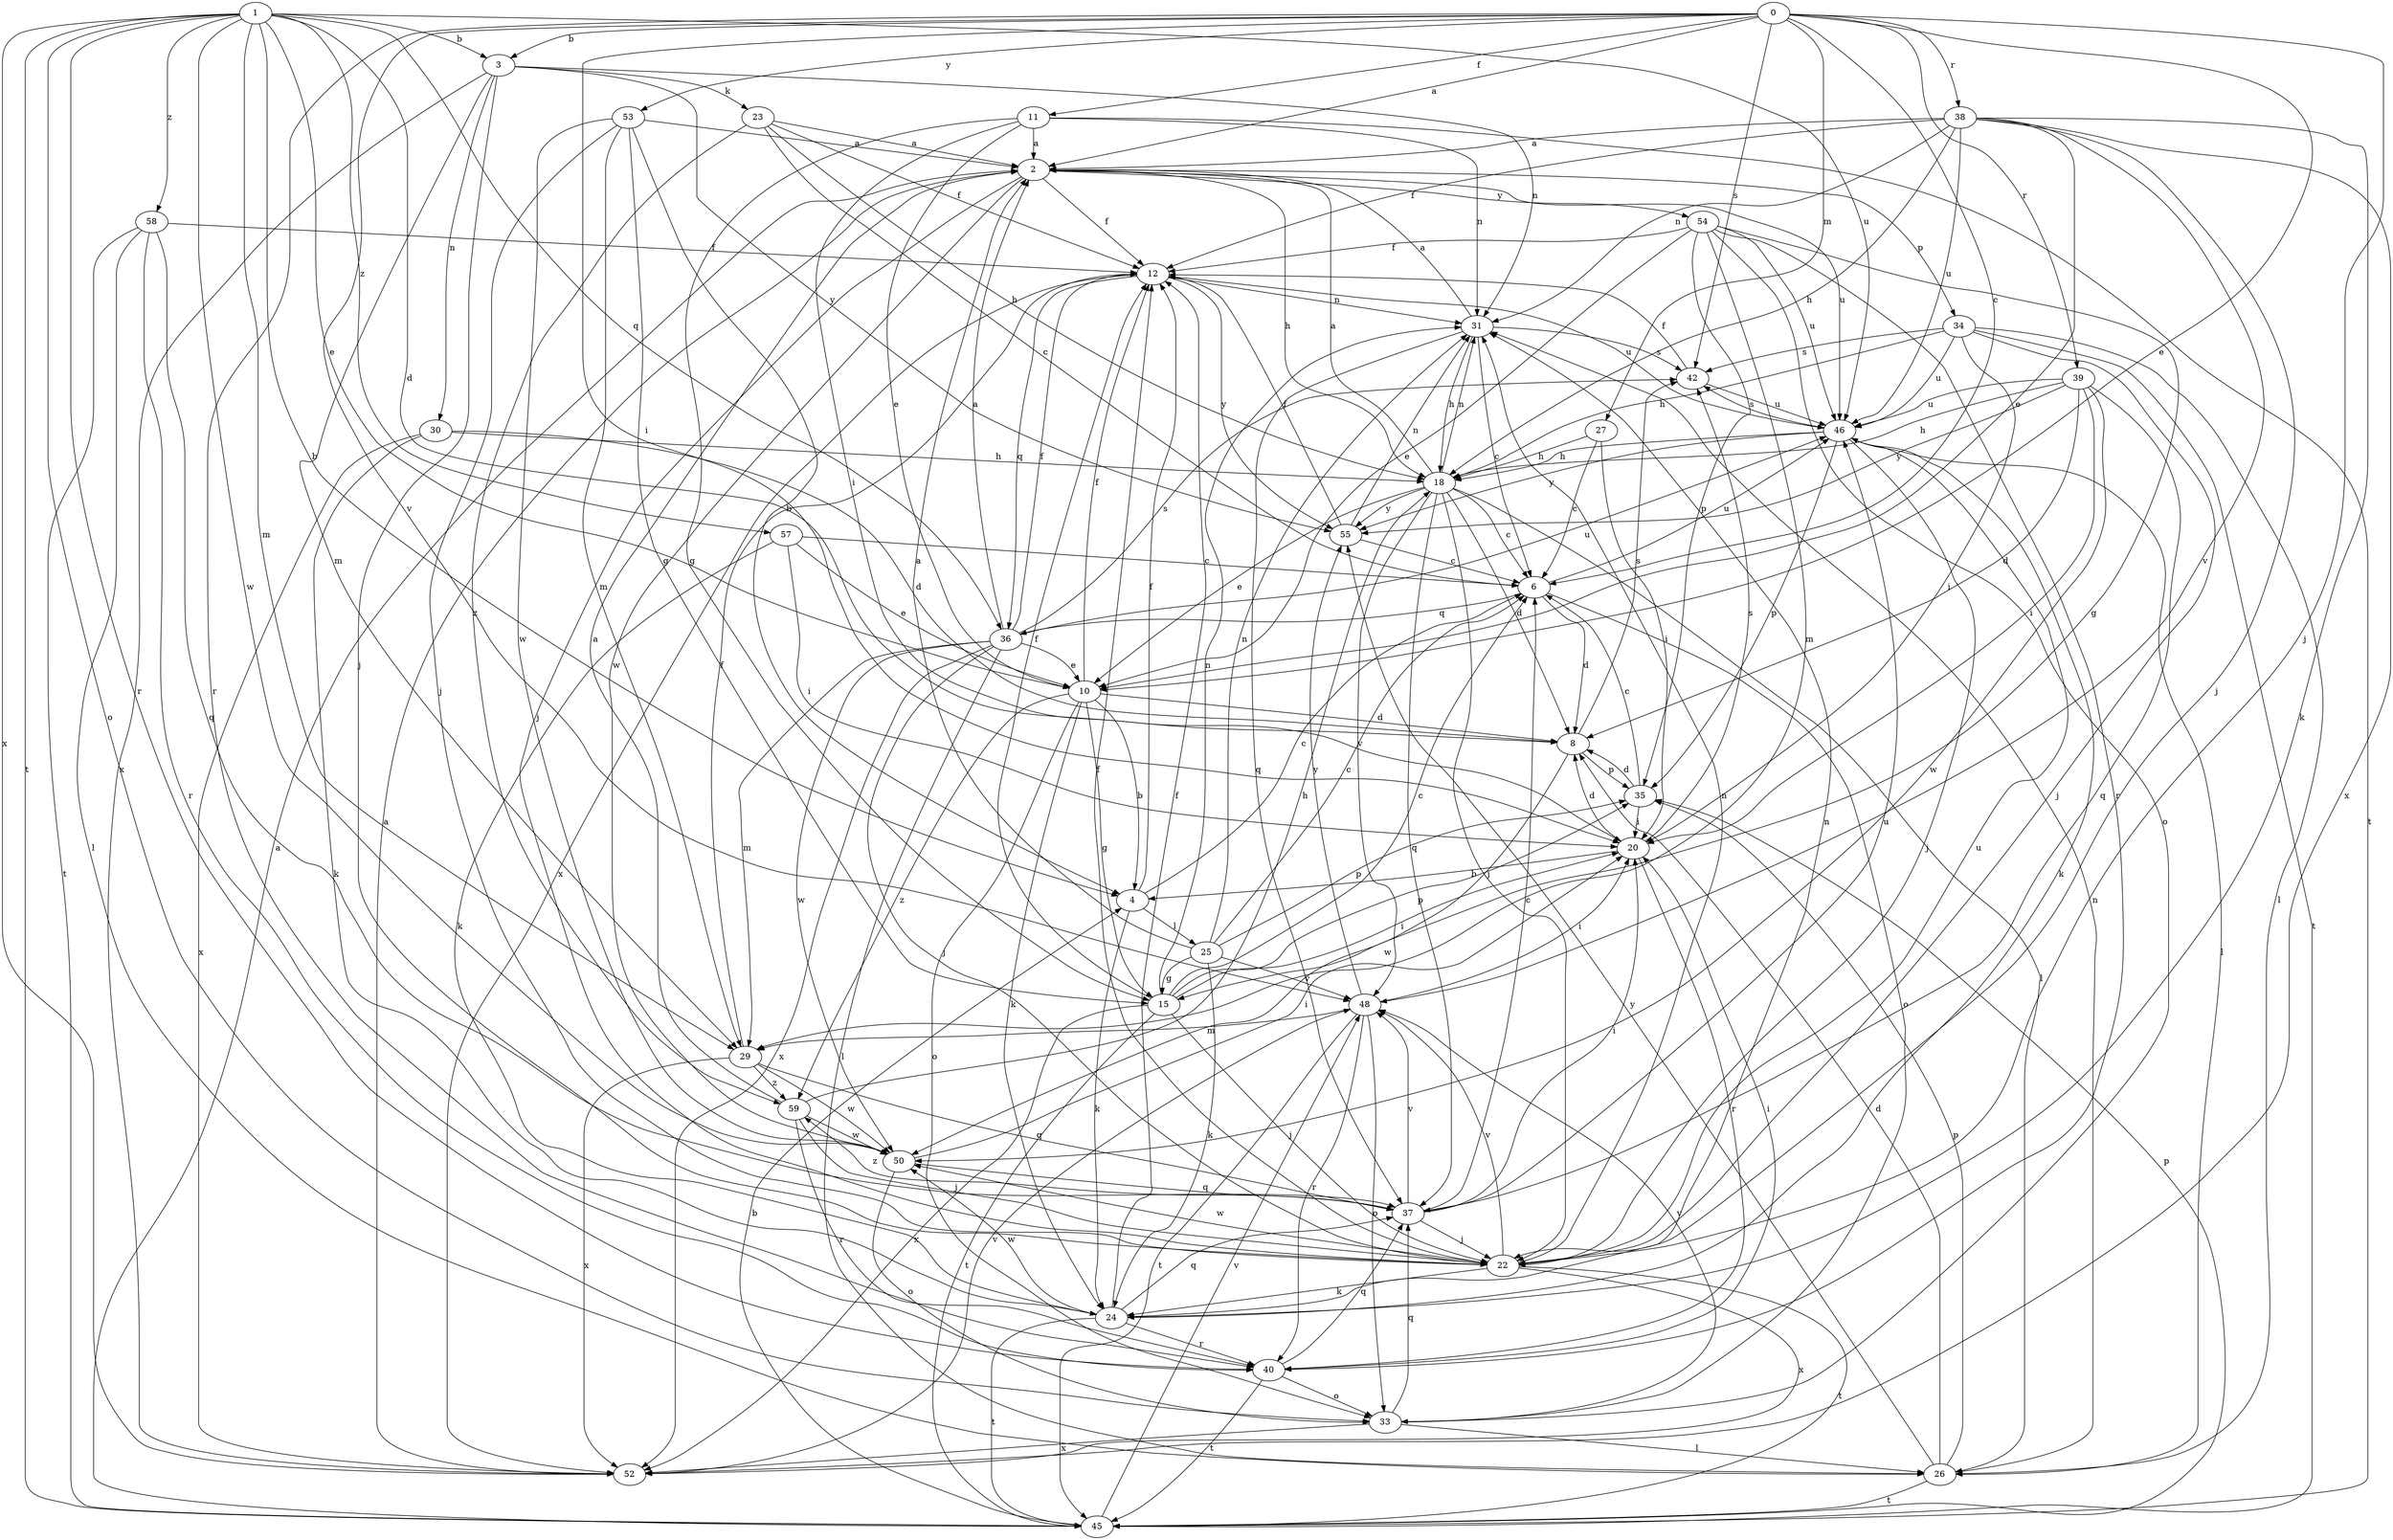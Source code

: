 strict digraph  {
0;
1;
2;
3;
4;
6;
8;
10;
11;
12;
15;
18;
20;
22;
23;
24;
25;
26;
27;
29;
30;
31;
33;
34;
35;
36;
37;
38;
39;
40;
42;
45;
46;
48;
50;
52;
53;
54;
55;
57;
58;
59;
0 -> 2  [label=a];
0 -> 3  [label=b];
0 -> 6  [label=c];
0 -> 10  [label=e];
0 -> 11  [label=f];
0 -> 20  [label=i];
0 -> 22  [label=j];
0 -> 27  [label=m];
0 -> 38  [label=r];
0 -> 39  [label=r];
0 -> 40  [label=r];
0 -> 42  [label=s];
0 -> 48  [label=v];
0 -> 53  [label=y];
1 -> 3  [label=b];
1 -> 4  [label=b];
1 -> 8  [label=d];
1 -> 10  [label=e];
1 -> 29  [label=m];
1 -> 33  [label=o];
1 -> 36  [label=q];
1 -> 40  [label=r];
1 -> 45  [label=t];
1 -> 46  [label=u];
1 -> 50  [label=w];
1 -> 52  [label=x];
1 -> 57  [label=z];
1 -> 58  [label=z];
2 -> 12  [label=f];
2 -> 18  [label=h];
2 -> 22  [label=j];
2 -> 34  [label=p];
2 -> 46  [label=u];
2 -> 50  [label=w];
2 -> 54  [label=y];
3 -> 22  [label=j];
3 -> 23  [label=k];
3 -> 29  [label=m];
3 -> 30  [label=n];
3 -> 31  [label=n];
3 -> 52  [label=x];
3 -> 55  [label=y];
4 -> 6  [label=c];
4 -> 12  [label=f];
4 -> 24  [label=k];
4 -> 25  [label=l];
6 -> 8  [label=d];
6 -> 33  [label=o];
6 -> 36  [label=q];
6 -> 46  [label=u];
8 -> 35  [label=p];
8 -> 42  [label=s];
8 -> 50  [label=w];
10 -> 4  [label=b];
10 -> 8  [label=d];
10 -> 12  [label=f];
10 -> 15  [label=g];
10 -> 24  [label=k];
10 -> 33  [label=o];
10 -> 59  [label=z];
11 -> 2  [label=a];
11 -> 10  [label=e];
11 -> 15  [label=g];
11 -> 20  [label=i];
11 -> 31  [label=n];
11 -> 45  [label=t];
12 -> 31  [label=n];
12 -> 36  [label=q];
12 -> 46  [label=u];
12 -> 52  [label=x];
12 -> 55  [label=y];
15 -> 6  [label=c];
15 -> 12  [label=f];
15 -> 20  [label=i];
15 -> 22  [label=j];
15 -> 31  [label=n];
15 -> 35  [label=p];
15 -> 45  [label=t];
15 -> 52  [label=x];
18 -> 2  [label=a];
18 -> 6  [label=c];
18 -> 8  [label=d];
18 -> 10  [label=e];
18 -> 22  [label=j];
18 -> 26  [label=l];
18 -> 31  [label=n];
18 -> 37  [label=q];
18 -> 48  [label=v];
18 -> 55  [label=y];
20 -> 4  [label=b];
20 -> 8  [label=d];
20 -> 40  [label=r];
20 -> 42  [label=s];
22 -> 12  [label=f];
22 -> 24  [label=k];
22 -> 31  [label=n];
22 -> 45  [label=t];
22 -> 46  [label=u];
22 -> 48  [label=v];
22 -> 50  [label=w];
22 -> 52  [label=x];
23 -> 2  [label=a];
23 -> 6  [label=c];
23 -> 12  [label=f];
23 -> 18  [label=h];
23 -> 59  [label=z];
24 -> 12  [label=f];
24 -> 31  [label=n];
24 -> 37  [label=q];
24 -> 40  [label=r];
24 -> 45  [label=t];
24 -> 50  [label=w];
25 -> 2  [label=a];
25 -> 6  [label=c];
25 -> 15  [label=g];
25 -> 24  [label=k];
25 -> 31  [label=n];
25 -> 35  [label=p];
25 -> 48  [label=v];
26 -> 8  [label=d];
26 -> 31  [label=n];
26 -> 35  [label=p];
26 -> 45  [label=t];
26 -> 55  [label=y];
27 -> 6  [label=c];
27 -> 18  [label=h];
27 -> 20  [label=i];
29 -> 12  [label=f];
29 -> 37  [label=q];
29 -> 50  [label=w];
29 -> 52  [label=x];
29 -> 59  [label=z];
30 -> 8  [label=d];
30 -> 18  [label=h];
30 -> 24  [label=k];
30 -> 52  [label=x];
31 -> 2  [label=a];
31 -> 6  [label=c];
31 -> 18  [label=h];
31 -> 37  [label=q];
31 -> 42  [label=s];
33 -> 26  [label=l];
33 -> 37  [label=q];
33 -> 48  [label=v];
33 -> 52  [label=x];
34 -> 18  [label=h];
34 -> 20  [label=i];
34 -> 22  [label=j];
34 -> 26  [label=l];
34 -> 42  [label=s];
34 -> 45  [label=t];
34 -> 46  [label=u];
35 -> 6  [label=c];
35 -> 8  [label=d];
35 -> 20  [label=i];
36 -> 2  [label=a];
36 -> 10  [label=e];
36 -> 12  [label=f];
36 -> 22  [label=j];
36 -> 26  [label=l];
36 -> 29  [label=m];
36 -> 42  [label=s];
36 -> 46  [label=u];
36 -> 50  [label=w];
36 -> 52  [label=x];
37 -> 6  [label=c];
37 -> 20  [label=i];
37 -> 22  [label=j];
37 -> 46  [label=u];
37 -> 48  [label=v];
37 -> 59  [label=z];
38 -> 2  [label=a];
38 -> 10  [label=e];
38 -> 12  [label=f];
38 -> 18  [label=h];
38 -> 22  [label=j];
38 -> 24  [label=k];
38 -> 31  [label=n];
38 -> 46  [label=u];
38 -> 48  [label=v];
38 -> 52  [label=x];
39 -> 8  [label=d];
39 -> 18  [label=h];
39 -> 20  [label=i];
39 -> 37  [label=q];
39 -> 46  [label=u];
39 -> 50  [label=w];
39 -> 55  [label=y];
40 -> 20  [label=i];
40 -> 33  [label=o];
40 -> 37  [label=q];
40 -> 45  [label=t];
42 -> 12  [label=f];
42 -> 46  [label=u];
45 -> 2  [label=a];
45 -> 4  [label=b];
45 -> 35  [label=p];
45 -> 48  [label=v];
46 -> 18  [label=h];
46 -> 22  [label=j];
46 -> 24  [label=k];
46 -> 26  [label=l];
46 -> 35  [label=p];
46 -> 42  [label=s];
46 -> 55  [label=y];
48 -> 20  [label=i];
48 -> 29  [label=m];
48 -> 33  [label=o];
48 -> 40  [label=r];
48 -> 45  [label=t];
48 -> 55  [label=y];
50 -> 20  [label=i];
50 -> 33  [label=o];
50 -> 37  [label=q];
52 -> 2  [label=a];
52 -> 48  [label=v];
53 -> 2  [label=a];
53 -> 4  [label=b];
53 -> 15  [label=g];
53 -> 22  [label=j];
53 -> 29  [label=m];
53 -> 50  [label=w];
54 -> 10  [label=e];
54 -> 12  [label=f];
54 -> 15  [label=g];
54 -> 29  [label=m];
54 -> 33  [label=o];
54 -> 35  [label=p];
54 -> 40  [label=r];
54 -> 46  [label=u];
55 -> 6  [label=c];
55 -> 12  [label=f];
55 -> 31  [label=n];
57 -> 6  [label=c];
57 -> 10  [label=e];
57 -> 20  [label=i];
57 -> 24  [label=k];
58 -> 12  [label=f];
58 -> 26  [label=l];
58 -> 37  [label=q];
58 -> 40  [label=r];
58 -> 45  [label=t];
59 -> 2  [label=a];
59 -> 18  [label=h];
59 -> 22  [label=j];
59 -> 40  [label=r];
59 -> 50  [label=w];
}
